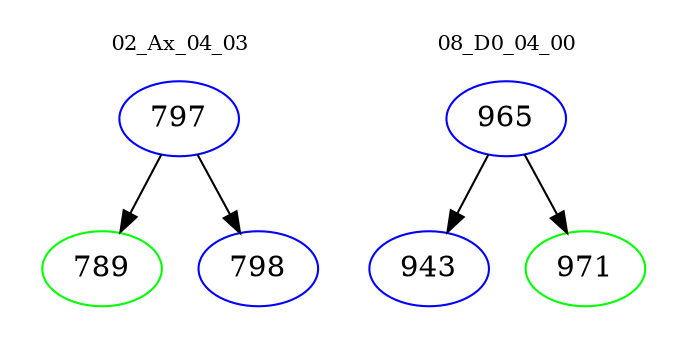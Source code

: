 digraph{
subgraph cluster_0 {
color = white
label = "02_Ax_04_03";
fontsize=10;
T0_797 [label="797", color="blue"]
T0_797 -> T0_789 [color="black"]
T0_789 [label="789", color="green"]
T0_797 -> T0_798 [color="black"]
T0_798 [label="798", color="blue"]
}
subgraph cluster_1 {
color = white
label = "08_D0_04_00";
fontsize=10;
T1_965 [label="965", color="blue"]
T1_965 -> T1_943 [color="black"]
T1_943 [label="943", color="blue"]
T1_965 -> T1_971 [color="black"]
T1_971 [label="971", color="green"]
}
}
